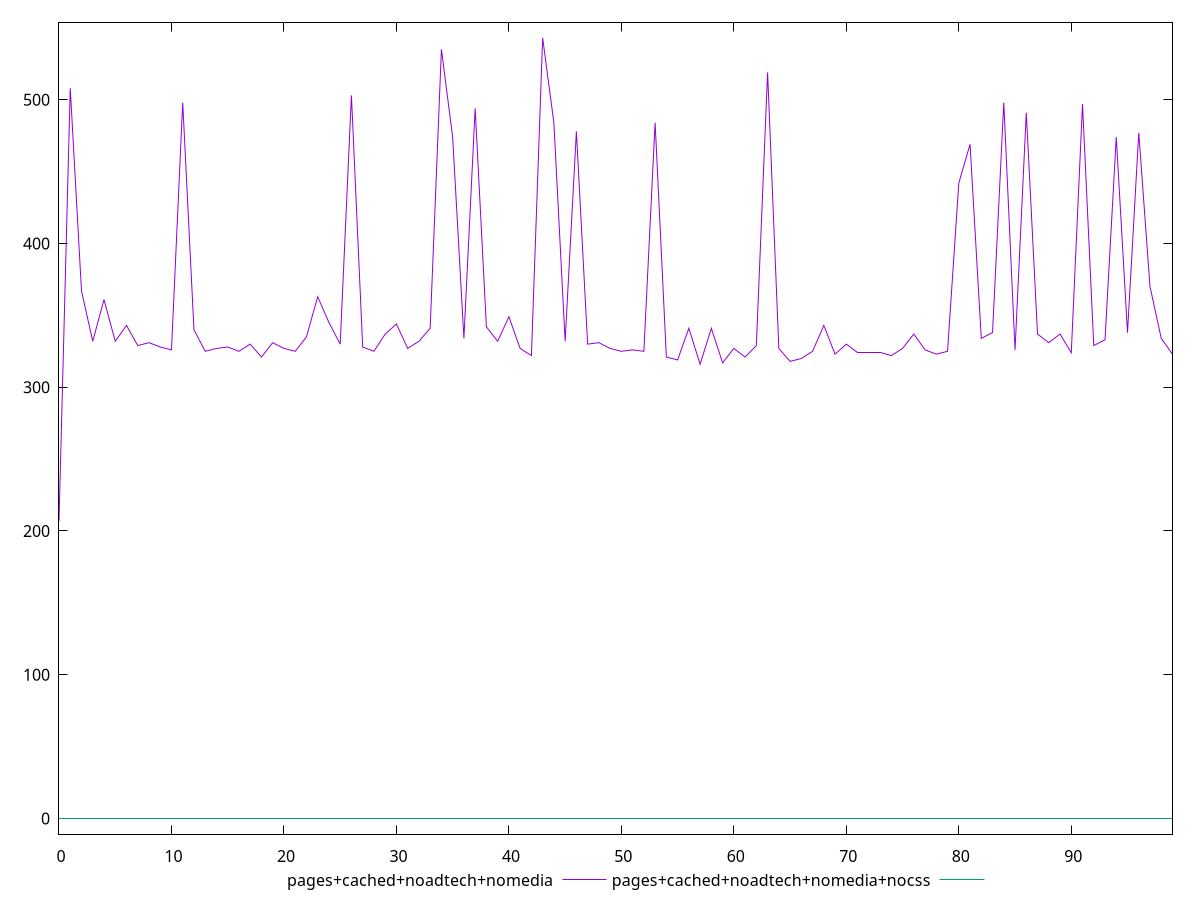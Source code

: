 reset

$pagesCachedNoadtechNomedia <<EOF
0 207
1 508
2 367
3 332
4 361
5 332
6 343
7 329
8 331
9 328
10 326
11 498
12 340
13 325
14 327
15 328
16 325
17 330
18 321
19 331
20 327
21 325
22 335
23 363
24 345
25 330
26 503
27 328
28 325
29 337
30 344
31 327
32 332
33 341
34 535
35 474
36 334
37 494
38 342
39 332
40 349
41 327
42 322
43 543
44 484
45 332
46 478
47 330
48 331
49 327
50 325
51 326
52 325
53 484
54 321
55 319
56 341
57 316
58 341
59 317
60 327
61 321
62 329
63 519
64 327
65 318
66 320
67 325
68 343
69 323
70 330
71 324
72 324
73 324
74 322
75 327
76 337
77 326
78 323
79 325
80 442
81 469
82 334
83 338
84 498
85 326
86 491
87 337
88 331
89 337
90 324
91 497
92 329
93 333
94 474
95 338
96 477
97 370
98 334
99 323
EOF

$pagesCachedNoadtechNomediaNocss <<EOF
0 0
1 0
2 0
3 0
4 0
5 0
6 0
7 0
8 0
9 0
10 0
11 0
12 0
13 0
14 0
15 0
16 0
17 0
18 0
19 0
20 0
21 0
22 0
23 0
24 0
25 0
26 0
27 0
28 0
29 0
30 0
31 0
32 0
33 0
34 0
35 0
36 0
37 0
38 0
39 0
40 0
41 0
42 0
43 0
44 0
45 0
46 0
47 0
48 0
49 0
50 0
51 0
52 0
53 0
54 0
55 0
56 0
57 0
58 0
59 0
60 0
61 0
62 0
63 0
64 0
65 0
66 0
67 0
68 0
69 0
70 0
71 0
72 0
73 0
74 0
75 0
76 0
77 0
78 0
79 0
80 0
81 0
82 0
83 0
84 0
85 0
86 0
87 0
88 0
89 0
90 0
91 0
92 0
93 0
94 0
95 0
96 0
97 0
98 0
99 0
EOF

set key outside below
set xrange [0:99]
set yrange [-10.86:553.86]
set trange [-10.86:553.86]
set terminal svg size 640, 520 enhanced background rgb 'white'
set output "report_00019_2021-02-10T18-14-37.922Z//render-blocking-resources/comparison/line/3_vs_4.svg"

plot $pagesCachedNoadtechNomedia title "pages+cached+noadtech+nomedia" with line, \
     $pagesCachedNoadtechNomediaNocss title "pages+cached+noadtech+nomedia+nocss" with line

reset
